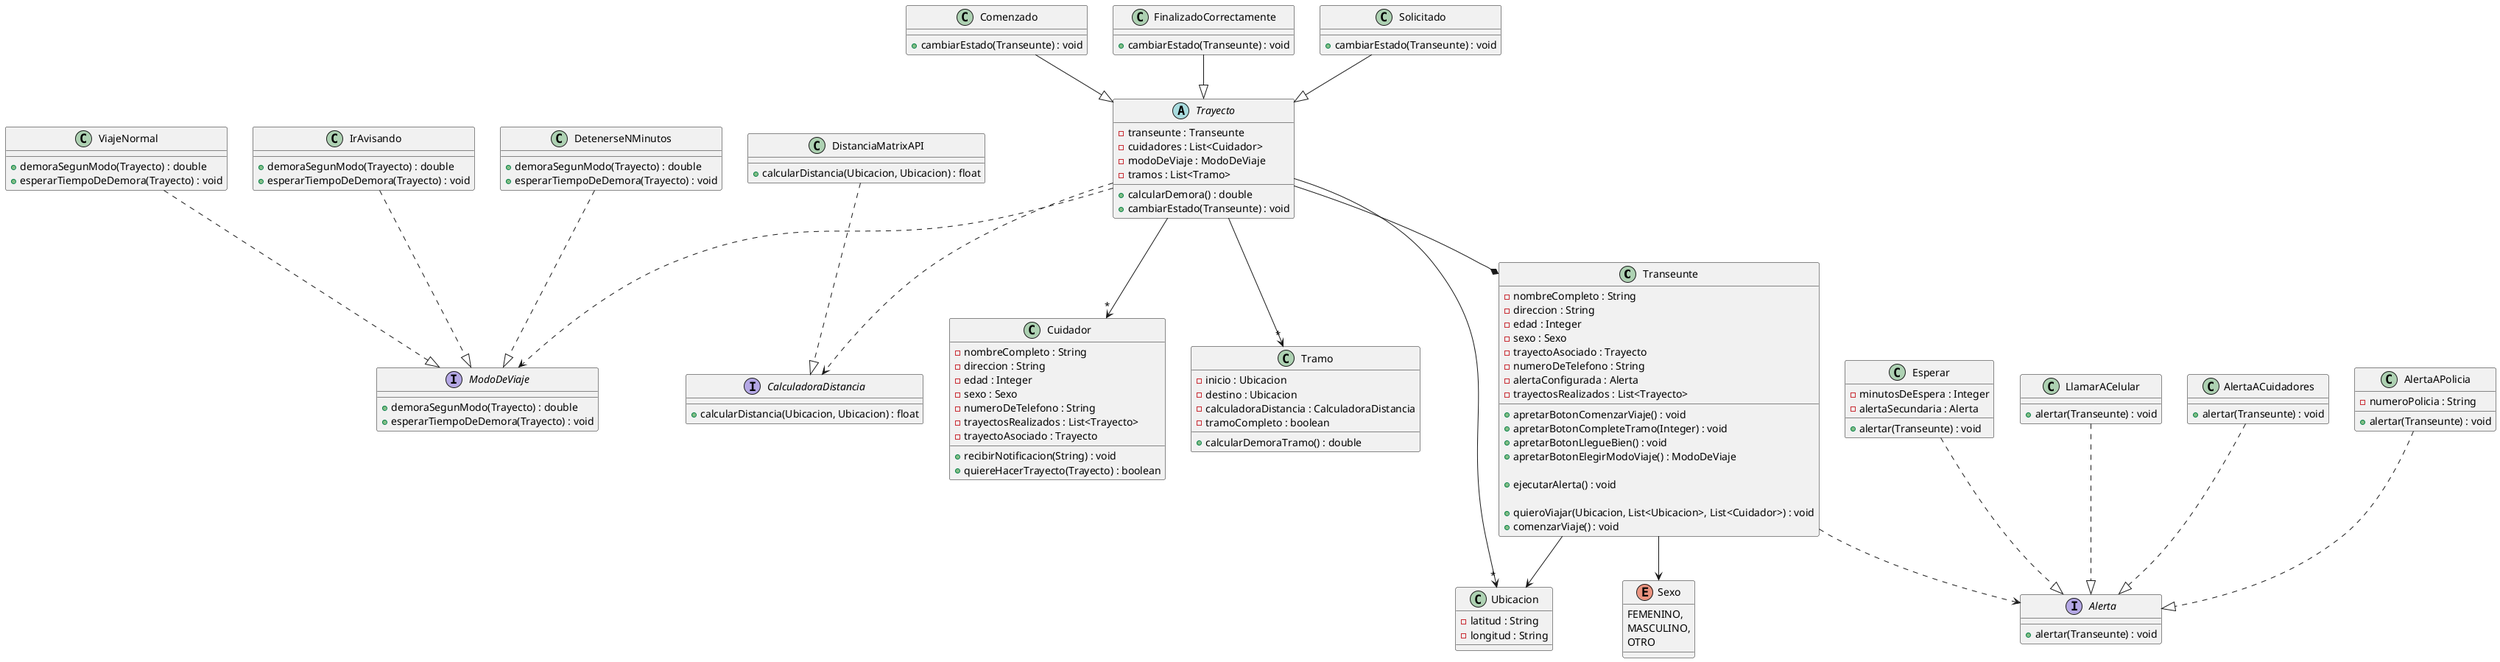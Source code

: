 @startuml Diagrama Cuidandonos

    class Transeunte{
        -nombreCompleto : String
        -direccion : String
        -edad : Integer
        -sexo : Sexo
        -trayectoAsociado : Trayecto
        -numeroDeTelefono : String
        -alertaConfigurada : Alerta
        -trayectosRealizados : List<Trayecto>

        +apretarBotonComenzarViaje() : void
        +apretarBotonCompleteTramo(Integer) : void
        +apretarBotonLlegueBien() : void
        +apretarBotonElegirModoViaje() : ModoDeViaje

        +ejecutarAlerta() : void

        +quieroViajar(Ubicacion, List<Ubicacion>, List<Cuidador>) : void
        +comenzarViaje() : void
    }

    enum Sexo{
        FEMENINO,
        MASCULINO,
        OTRO
    }

    class Ubicacion{
        -latitud : String
        -longitud : String
    }

    class Cuidador{
        -nombreCompleto : String
        -direccion : String
        -edad : Integer
        -sexo : Sexo
        -numeroDeTelefono : String
        -trayectosRealizados : List<Trayecto>
        -trayectoAsociado : Trayecto

        +recibirNotificacion(String) : void
        +quiereHacerTrayecto(Trayecto) : boolean
    }

    abstract class Trayecto{
        -transeunte : Transeunte
        -cuidadores : List<Cuidador>
        -modoDeViaje : ModoDeViaje
        -tramos : List<Tramo>

        +calcularDemora() : double
        +cambiarEstado(Transeunte) : void
    }

    class Tramo{
        -inicio : Ubicacion
        -destino : Ubicacion
        -calculadoraDistancia : CalculadoraDistancia
        -tramoCompleto : boolean

        +calcularDemoraTramo() : double
    }

    class Comenzado{
        +cambiarEstado(Transeunte) : void
    }
    class FinalizadoCorrectamente{
        +cambiarEstado(Transeunte) : void
    }
    class Solicitado{
        +cambiarEstado(Transeunte) : void
    }

    interface ModoDeViaje{
        +demoraSegunModo(Trayecto) : double
        +esperarTiempoDeDemora(Trayecto) : void
    }

    class ViajeNormal{
        +demoraSegunModo(Trayecto) : double
        +esperarTiempoDeDemora(Trayecto) : void
    }

    class IrAvisando{
        +demoraSegunModo(Trayecto) : double
        +esperarTiempoDeDemora(Trayecto) : void
    }

    class DetenerseNMinutos{
        +demoraSegunModo(Trayecto) : double
        +esperarTiempoDeDemora(Trayecto) : void
    }

    interface CalculadoraDistancia{
        +calcularDistancia(Ubicacion, Ubicacion) : float
    }

    class DistanciaMatrixAPI{
        +calcularDistancia(Ubicacion, Ubicacion) : float
    }

    interface Alerta{
        +alertar(Transeunte) : void
    }

    class AlertaACuidadores{
        +alertar(Transeunte) : void
    }

    class AlertaAPolicia{
        -numeroPolicia : String
        +alertar(Transeunte) : void
    }

    class Esperar{
        -minutosDeEspera : Integer
        -alertaSecundaria : Alerta
        +alertar(Transeunte) : void
    }

    class LlamarACelular{
        +alertar(Transeunte) : void
    }

Transeunte --> Sexo
Trayecto --* Transeunte
Trayecto -->"*" Cuidador
Transeunte --> Ubicacion
Trayecto -->"*" Ubicacion
Trayecto..>ModoDeViaje
ViajeNormal..|>ModoDeViaje
IrAvisando..|>ModoDeViaje
DetenerseNMinutos..|>ModoDeViaje
Transeunte ..> Alerta
AlertaACuidadores ..|> Alerta
AlertaAPolicia ..|> Alerta
Esperar ..|> Alerta
LlamarACelular ..|> Alerta
Comenzado --|> Trayecto
FinalizadoCorrectamente --|> Trayecto
Solicitado --|> Trayecto
DistanciaMatrixAPI ..|> CalculadoraDistancia
Trayecto ..> CalculadoraDistancia
Trayecto-->"*"Tramo



@enduml